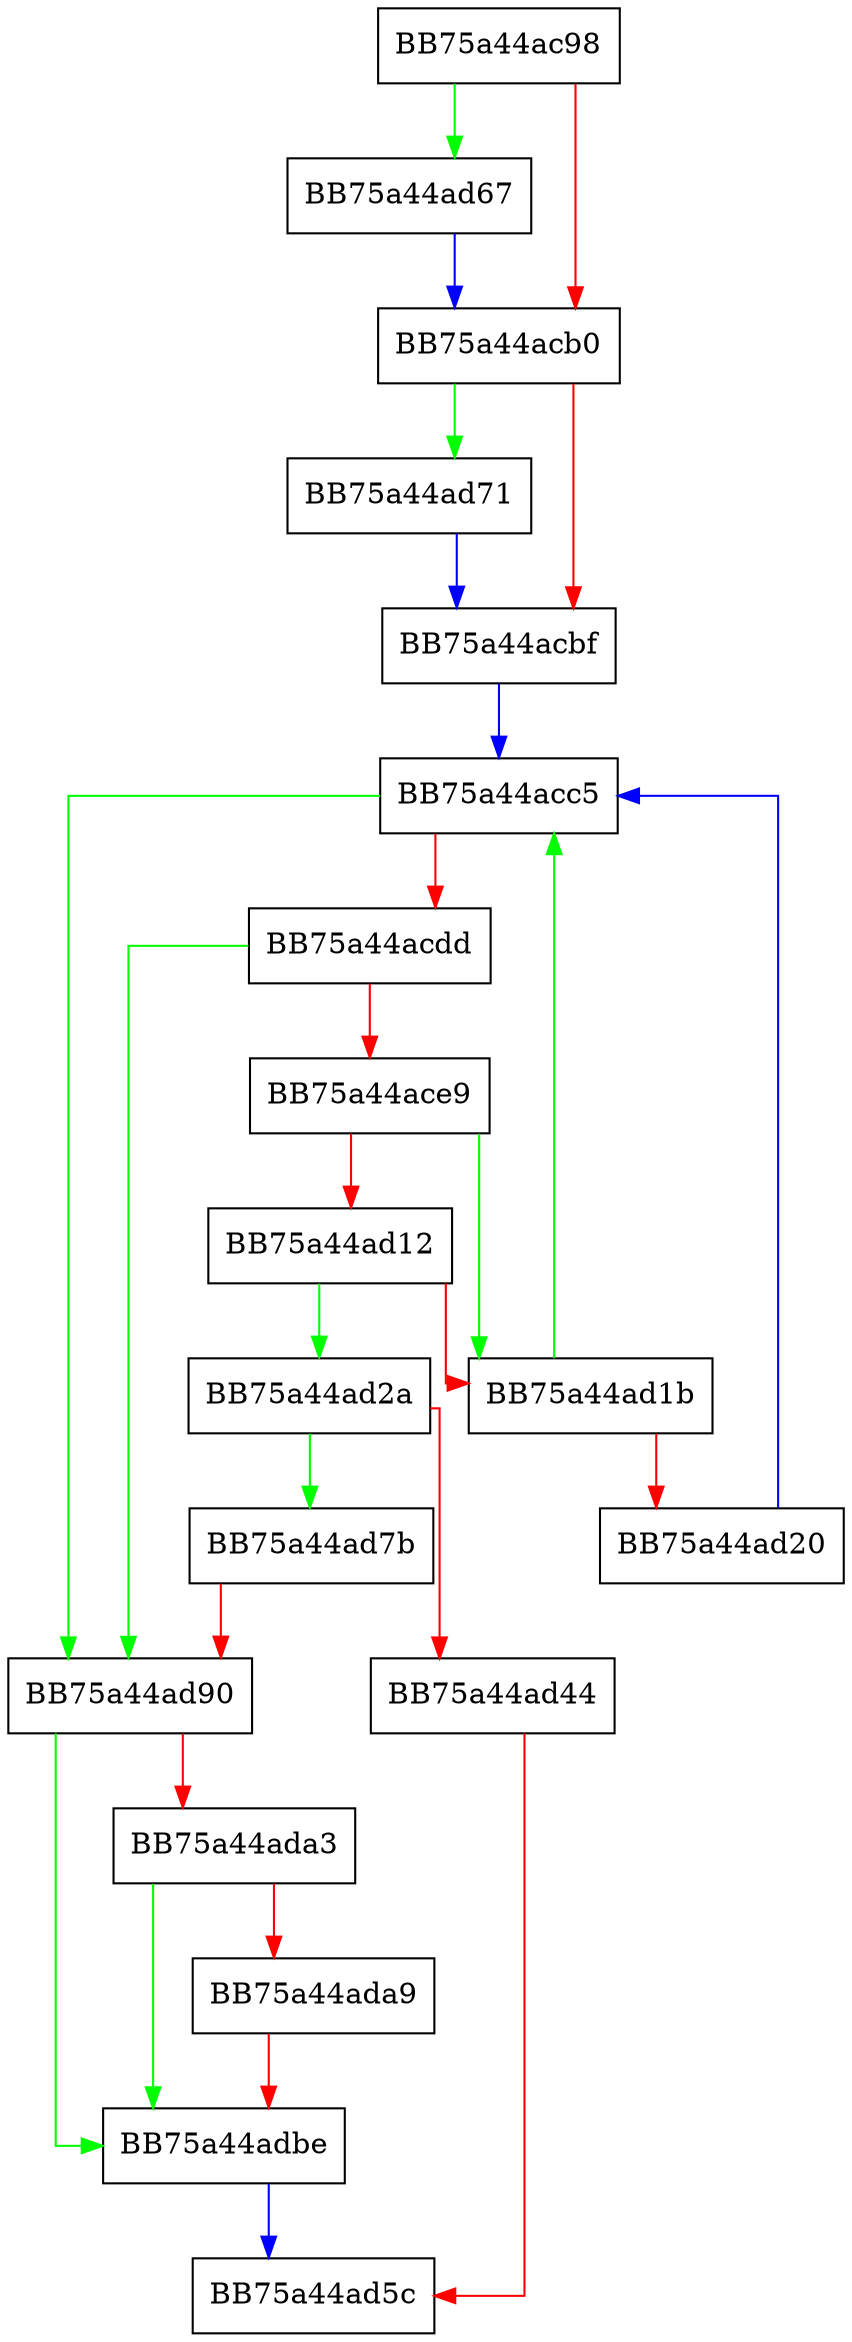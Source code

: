 digraph GetLocalSystemUserProfile {
  node [shape="box"];
  graph [splines=ortho];
  BB75a44ac98 -> BB75a44ad67 [color="green"];
  BB75a44ac98 -> BB75a44acb0 [color="red"];
  BB75a44acb0 -> BB75a44ad71 [color="green"];
  BB75a44acb0 -> BB75a44acbf [color="red"];
  BB75a44acbf -> BB75a44acc5 [color="blue"];
  BB75a44acc5 -> BB75a44ad90 [color="green"];
  BB75a44acc5 -> BB75a44acdd [color="red"];
  BB75a44acdd -> BB75a44ad90 [color="green"];
  BB75a44acdd -> BB75a44ace9 [color="red"];
  BB75a44ace9 -> BB75a44ad1b [color="green"];
  BB75a44ace9 -> BB75a44ad12 [color="red"];
  BB75a44ad12 -> BB75a44ad2a [color="green"];
  BB75a44ad12 -> BB75a44ad1b [color="red"];
  BB75a44ad1b -> BB75a44acc5 [color="green"];
  BB75a44ad1b -> BB75a44ad20 [color="red"];
  BB75a44ad20 -> BB75a44acc5 [color="blue"];
  BB75a44ad2a -> BB75a44ad7b [color="green"];
  BB75a44ad2a -> BB75a44ad44 [color="red"];
  BB75a44ad44 -> BB75a44ad5c [color="red"];
  BB75a44ad67 -> BB75a44acb0 [color="blue"];
  BB75a44ad71 -> BB75a44acbf [color="blue"];
  BB75a44ad7b -> BB75a44ad90 [color="red"];
  BB75a44ad90 -> BB75a44adbe [color="green"];
  BB75a44ad90 -> BB75a44ada3 [color="red"];
  BB75a44ada3 -> BB75a44adbe [color="green"];
  BB75a44ada3 -> BB75a44ada9 [color="red"];
  BB75a44ada9 -> BB75a44adbe [color="red"];
  BB75a44adbe -> BB75a44ad5c [color="blue"];
}